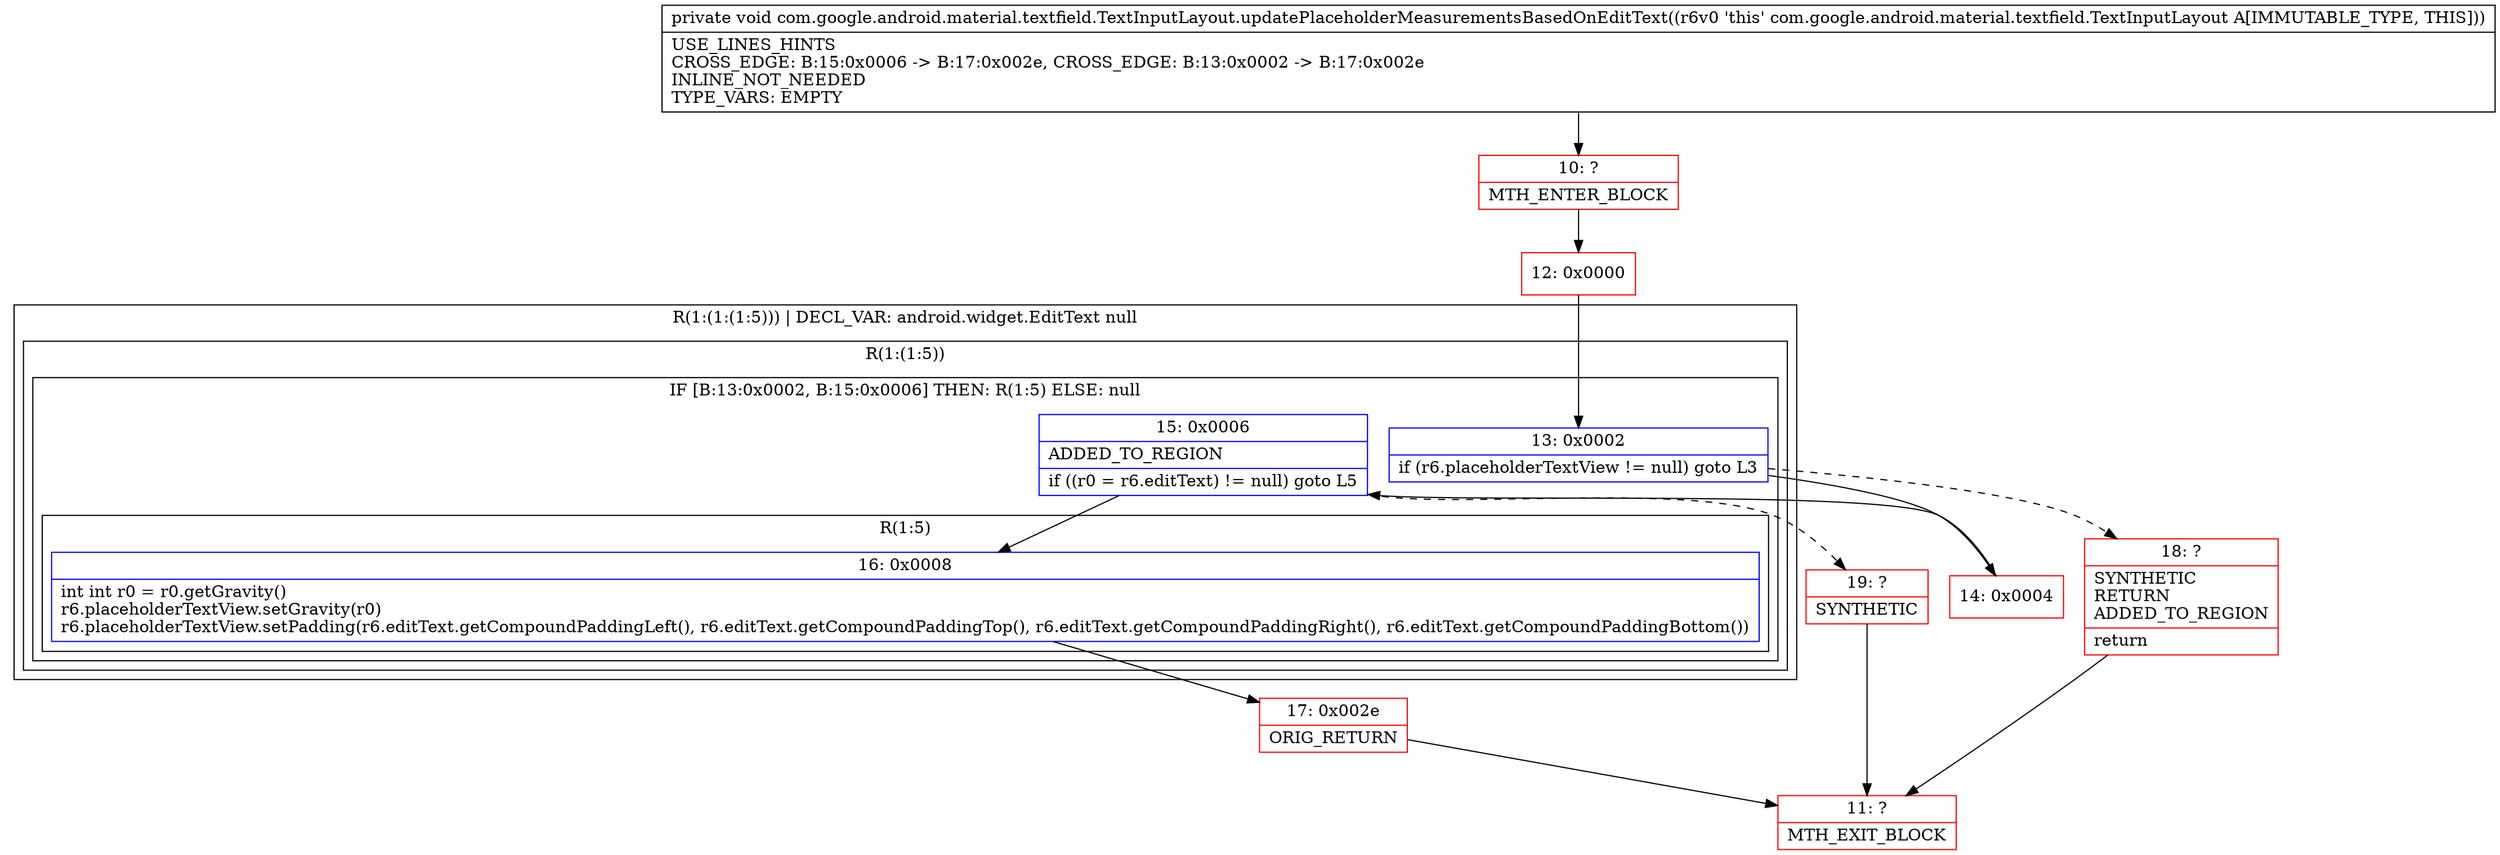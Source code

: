 digraph "CFG forcom.google.android.material.textfield.TextInputLayout.updatePlaceholderMeasurementsBasedOnEditText()V" {
subgraph cluster_Region_1776026104 {
label = "R(1:(1:(1:5))) | DECL_VAR: android.widget.EditText null\l";
node [shape=record,color=blue];
subgraph cluster_Region_503055679 {
label = "R(1:(1:5))";
node [shape=record,color=blue];
subgraph cluster_IfRegion_1712524838 {
label = "IF [B:13:0x0002, B:15:0x0006] THEN: R(1:5) ELSE: null";
node [shape=record,color=blue];
Node_13 [shape=record,label="{13\:\ 0x0002|if (r6.placeholderTextView != null) goto L3\l}"];
Node_15 [shape=record,label="{15\:\ 0x0006|ADDED_TO_REGION\l|if ((r0 = r6.editText) != null) goto L5\l}"];
subgraph cluster_Region_428760435 {
label = "R(1:5)";
node [shape=record,color=blue];
Node_16 [shape=record,label="{16\:\ 0x0008|int int r0 = r0.getGravity()\lr6.placeholderTextView.setGravity(r0)\lr6.placeholderTextView.setPadding(r6.editText.getCompoundPaddingLeft(), r6.editText.getCompoundPaddingTop(), r6.editText.getCompoundPaddingRight(), r6.editText.getCompoundPaddingBottom())\l}"];
}
}
}
}
Node_10 [shape=record,color=red,label="{10\:\ ?|MTH_ENTER_BLOCK\l}"];
Node_12 [shape=record,color=red,label="{12\:\ 0x0000}"];
Node_14 [shape=record,color=red,label="{14\:\ 0x0004}"];
Node_17 [shape=record,color=red,label="{17\:\ 0x002e|ORIG_RETURN\l}"];
Node_11 [shape=record,color=red,label="{11\:\ ?|MTH_EXIT_BLOCK\l}"];
Node_19 [shape=record,color=red,label="{19\:\ ?|SYNTHETIC\l}"];
Node_18 [shape=record,color=red,label="{18\:\ ?|SYNTHETIC\lRETURN\lADDED_TO_REGION\l|return\l}"];
MethodNode[shape=record,label="{private void com.google.android.material.textfield.TextInputLayout.updatePlaceholderMeasurementsBasedOnEditText((r6v0 'this' com.google.android.material.textfield.TextInputLayout A[IMMUTABLE_TYPE, THIS]))  | USE_LINES_HINTS\lCROSS_EDGE: B:15:0x0006 \-\> B:17:0x002e, CROSS_EDGE: B:13:0x0002 \-\> B:17:0x002e\lINLINE_NOT_NEEDED\lTYPE_VARS: EMPTY\l}"];
MethodNode -> Node_10;Node_13 -> Node_14;
Node_13 -> Node_18[style=dashed];
Node_15 -> Node_16;
Node_15 -> Node_19[style=dashed];
Node_16 -> Node_17;
Node_10 -> Node_12;
Node_12 -> Node_13;
Node_14 -> Node_15;
Node_17 -> Node_11;
Node_19 -> Node_11;
Node_18 -> Node_11;
}

